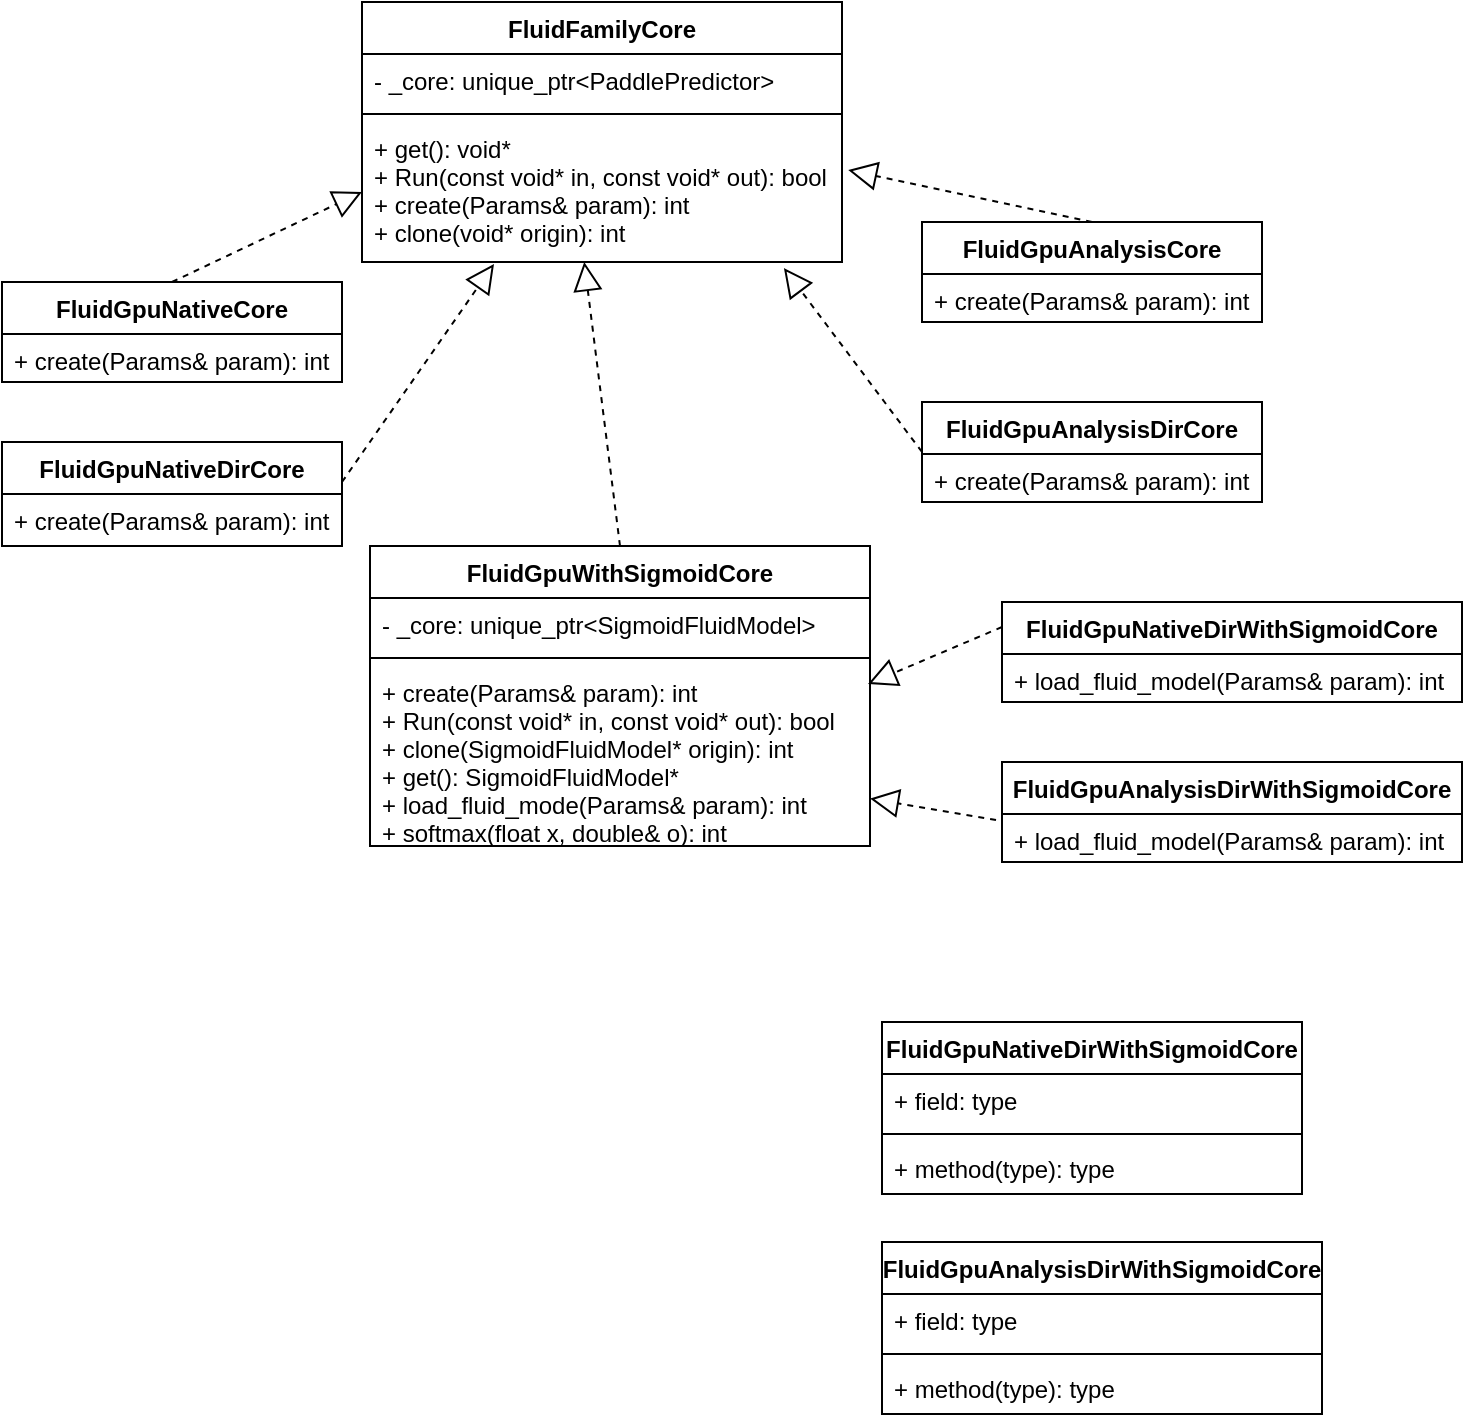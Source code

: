 <mxfile version="14.0.1" type="github" pages="6"><diagram id="vLMfi94v3S2-ffmUgMjZ" name="Page-1"><mxGraphModel dx="1372" dy="545" grid="1" gridSize="10" guides="1" tooltips="1" connect="1" arrows="1" fold="1" page="1" pageScale="1" pageWidth="827" pageHeight="1169" math="0" shadow="0"><root><mxCell id="0"/><mxCell id="1" parent="0"/><mxCell id="CVf682A1SfkwsWrIBAP_-1" value="FluidFamilyCore" style="swimlane;fontStyle=1;align=center;verticalAlign=top;childLayout=stackLayout;horizontal=1;startSize=26;horizontalStack=0;resizeParent=1;resizeParentMax=0;resizeLast=0;collapsible=1;marginBottom=0;" parent="1" vertex="1"><mxGeometry x="190" y="150" width="240" height="130" as="geometry"/></mxCell><mxCell id="CVf682A1SfkwsWrIBAP_-2" value="- _core: unique_ptr&lt;PaddlePredictor&gt;" style="text;strokeColor=none;fillColor=none;align=left;verticalAlign=top;spacingLeft=4;spacingRight=4;overflow=hidden;rotatable=0;points=[[0,0.5],[1,0.5]];portConstraint=eastwest;" parent="CVf682A1SfkwsWrIBAP_-1" vertex="1"><mxGeometry y="26" width="240" height="26" as="geometry"/></mxCell><mxCell id="CVf682A1SfkwsWrIBAP_-3" value="" style="line;strokeWidth=1;fillColor=none;align=left;verticalAlign=middle;spacingTop=-1;spacingLeft=3;spacingRight=3;rotatable=0;labelPosition=right;points=[];portConstraint=eastwest;" parent="CVf682A1SfkwsWrIBAP_-1" vertex="1"><mxGeometry y="52" width="240" height="8" as="geometry"/></mxCell><mxCell id="CVf682A1SfkwsWrIBAP_-4" value="+ get(): void*&#10;+ Run(const void* in, const void* out): bool&#10;+ create(Params&amp; param): int&#10;+ clone(void* origin): int" style="text;strokeColor=none;fillColor=none;align=left;verticalAlign=top;spacingLeft=4;spacingRight=4;overflow=hidden;rotatable=0;points=[[0,0.5],[1,0.5]];portConstraint=eastwest;" parent="CVf682A1SfkwsWrIBAP_-1" vertex="1"><mxGeometry y="60" width="240" height="70" as="geometry"/></mxCell><mxCell id="CVf682A1SfkwsWrIBAP_-9" value="FluidGpuNativeCore" style="swimlane;fontStyle=1;align=center;verticalAlign=top;childLayout=stackLayout;horizontal=1;startSize=26;horizontalStack=0;resizeParent=1;resizeParentMax=0;resizeLast=0;collapsible=1;marginBottom=0;" parent="1" vertex="1"><mxGeometry x="10" y="290" width="170" height="50" as="geometry"/></mxCell><mxCell id="CVf682A1SfkwsWrIBAP_-10" value="+ create(Params&amp; param): int" style="text;strokeColor=none;fillColor=none;align=left;verticalAlign=top;spacingLeft=4;spacingRight=4;overflow=hidden;rotatable=0;points=[[0,0.5],[1,0.5]];portConstraint=eastwest;" parent="CVf682A1SfkwsWrIBAP_-9" vertex="1"><mxGeometry y="26" width="170" height="24" as="geometry"/></mxCell><mxCell id="CVf682A1SfkwsWrIBAP_-13" value="FluidGpuAnalysisDirCore" style="swimlane;fontStyle=1;align=center;verticalAlign=top;childLayout=stackLayout;horizontal=1;startSize=26;horizontalStack=0;resizeParent=1;resizeParentMax=0;resizeLast=0;collapsible=1;marginBottom=0;" parent="1" vertex="1"><mxGeometry x="470" y="350" width="170" height="50" as="geometry"/></mxCell><mxCell id="CVf682A1SfkwsWrIBAP_-14" value="+ create(Params&amp; param): int" style="text;strokeColor=none;fillColor=none;align=left;verticalAlign=top;spacingLeft=4;spacingRight=4;overflow=hidden;rotatable=0;points=[[0,0.5],[1,0.5]];portConstraint=eastwest;" parent="CVf682A1SfkwsWrIBAP_-13" vertex="1"><mxGeometry y="26" width="170" height="24" as="geometry"/></mxCell><mxCell id="CVf682A1SfkwsWrIBAP_-17" value="FluidGpuNativeDirCore" style="swimlane;fontStyle=1;align=center;verticalAlign=top;childLayout=stackLayout;horizontal=1;startSize=26;horizontalStack=0;resizeParent=1;resizeParentMax=0;resizeLast=0;collapsible=1;marginBottom=0;" parent="1" vertex="1"><mxGeometry x="10" y="370" width="170" height="52" as="geometry"/></mxCell><mxCell id="CVf682A1SfkwsWrIBAP_-18" value="+ create(Params&amp; param): int" style="text;strokeColor=none;fillColor=none;align=left;verticalAlign=top;spacingLeft=4;spacingRight=4;overflow=hidden;rotatable=0;points=[[0,0.5],[1,0.5]];portConstraint=eastwest;" parent="CVf682A1SfkwsWrIBAP_-17" vertex="1"><mxGeometry y="26" width="170" height="26" as="geometry"/></mxCell><mxCell id="CVf682A1SfkwsWrIBAP_-21" value="FluidGpuWithSigmoidCore" style="swimlane;fontStyle=1;align=center;verticalAlign=top;childLayout=stackLayout;horizontal=1;startSize=26;horizontalStack=0;resizeParent=1;resizeParentMax=0;resizeLast=0;collapsible=1;marginBottom=0;" parent="1" vertex="1"><mxGeometry x="194" y="422" width="250" height="150" as="geometry"/></mxCell><mxCell id="CVf682A1SfkwsWrIBAP_-22" value="- _core: unique_ptr&lt;SigmoidFluidModel&gt; " style="text;strokeColor=none;fillColor=none;align=left;verticalAlign=top;spacingLeft=4;spacingRight=4;overflow=hidden;rotatable=0;points=[[0,0.5],[1,0.5]];portConstraint=eastwest;" parent="CVf682A1SfkwsWrIBAP_-21" vertex="1"><mxGeometry y="26" width="250" height="26" as="geometry"/></mxCell><mxCell id="CVf682A1SfkwsWrIBAP_-23" value="" style="line;strokeWidth=1;fillColor=none;align=left;verticalAlign=middle;spacingTop=-1;spacingLeft=3;spacingRight=3;rotatable=0;labelPosition=right;points=[];portConstraint=eastwest;" parent="CVf682A1SfkwsWrIBAP_-21" vertex="1"><mxGeometry y="52" width="250" height="8" as="geometry"/></mxCell><mxCell id="CVf682A1SfkwsWrIBAP_-24" value="+ create(Params&amp; param): int&#10;+ Run(const void* in, const void* out): bool&#10;+ clone(SigmoidFluidModel* origin): int&#10;+ get(): SigmoidFluidModel*&#10;+ load_fluid_mode(Params&amp; param): int&#10;+ softmax(float x, double&amp; o): int" style="text;strokeColor=none;fillColor=none;align=left;verticalAlign=top;spacingLeft=4;spacingRight=4;overflow=hidden;rotatable=0;points=[[0,0.5],[1,0.5]];portConstraint=eastwest;" parent="CVf682A1SfkwsWrIBAP_-21" vertex="1"><mxGeometry y="60" width="250" height="90" as="geometry"/></mxCell><mxCell id="CVf682A1SfkwsWrIBAP_-25" value="FluidGpuNativeDirWithSigmoidCore" style="swimlane;fontStyle=1;align=center;verticalAlign=top;childLayout=stackLayout;horizontal=1;startSize=26;horizontalStack=0;resizeParent=1;resizeParentMax=0;resizeLast=0;collapsible=1;marginBottom=0;" parent="1" vertex="1"><mxGeometry x="450" y="660" width="210" height="86" as="geometry"/></mxCell><mxCell id="CVf682A1SfkwsWrIBAP_-26" value="+ field: type" style="text;strokeColor=none;fillColor=none;align=left;verticalAlign=top;spacingLeft=4;spacingRight=4;overflow=hidden;rotatable=0;points=[[0,0.5],[1,0.5]];portConstraint=eastwest;" parent="CVf682A1SfkwsWrIBAP_-25" vertex="1"><mxGeometry y="26" width="210" height="26" as="geometry"/></mxCell><mxCell id="CVf682A1SfkwsWrIBAP_-27" value="" style="line;strokeWidth=1;fillColor=none;align=left;verticalAlign=middle;spacingTop=-1;spacingLeft=3;spacingRight=3;rotatable=0;labelPosition=right;points=[];portConstraint=eastwest;" parent="CVf682A1SfkwsWrIBAP_-25" vertex="1"><mxGeometry y="52" width="210" height="8" as="geometry"/></mxCell><mxCell id="CVf682A1SfkwsWrIBAP_-28" value="+ method(type): type" style="text;strokeColor=none;fillColor=none;align=left;verticalAlign=top;spacingLeft=4;spacingRight=4;overflow=hidden;rotatable=0;points=[[0,0.5],[1,0.5]];portConstraint=eastwest;" parent="CVf682A1SfkwsWrIBAP_-25" vertex="1"><mxGeometry y="60" width="210" height="26" as="geometry"/></mxCell><mxCell id="CVf682A1SfkwsWrIBAP_-29" value="FluidGpuAnalysisDirWithSigmoidCore" style="swimlane;fontStyle=1;align=center;verticalAlign=top;childLayout=stackLayout;horizontal=1;startSize=26;horizontalStack=0;resizeParent=1;resizeParentMax=0;resizeLast=0;collapsible=1;marginBottom=0;" parent="1" vertex="1"><mxGeometry x="450" y="770" width="220" height="86" as="geometry"/></mxCell><mxCell id="CVf682A1SfkwsWrIBAP_-30" value="+ field: type" style="text;strokeColor=none;fillColor=none;align=left;verticalAlign=top;spacingLeft=4;spacingRight=4;overflow=hidden;rotatable=0;points=[[0,0.5],[1,0.5]];portConstraint=eastwest;" parent="CVf682A1SfkwsWrIBAP_-29" vertex="1"><mxGeometry y="26" width="220" height="26" as="geometry"/></mxCell><mxCell id="CVf682A1SfkwsWrIBAP_-31" value="" style="line;strokeWidth=1;fillColor=none;align=left;verticalAlign=middle;spacingTop=-1;spacingLeft=3;spacingRight=3;rotatable=0;labelPosition=right;points=[];portConstraint=eastwest;" parent="CVf682A1SfkwsWrIBAP_-29" vertex="1"><mxGeometry y="52" width="220" height="8" as="geometry"/></mxCell><mxCell id="CVf682A1SfkwsWrIBAP_-32" value="+ method(type): type" style="text;strokeColor=none;fillColor=none;align=left;verticalAlign=top;spacingLeft=4;spacingRight=4;overflow=hidden;rotatable=0;points=[[0,0.5],[1,0.5]];portConstraint=eastwest;" parent="CVf682A1SfkwsWrIBAP_-29" vertex="1"><mxGeometry y="60" width="220" height="26" as="geometry"/></mxCell><mxCell id="CVf682A1SfkwsWrIBAP_-33" value="" style="endArrow=block;dashed=1;endFill=0;endSize=12;html=1;entryX=1.013;entryY=0.343;entryDx=0;entryDy=0;entryPerimeter=0;exitX=0.5;exitY=0;exitDx=0;exitDy=0;" parent="1" source="CVf682A1SfkwsWrIBAP_-36" target="CVf682A1SfkwsWrIBAP_-4" edge="1"><mxGeometry width="160" relative="1" as="geometry"><mxPoint x="520" y="300" as="sourcePoint"/><mxPoint x="470" y="250" as="targetPoint"/></mxGeometry></mxCell><mxCell id="CVf682A1SfkwsWrIBAP_-35" value="" style="endArrow=block;dashed=1;endFill=0;endSize=12;html=1;exitX=0.5;exitY=0;exitDx=0;exitDy=0;entryX=0;entryY=0.5;entryDx=0;entryDy=0;" parent="1" source="CVf682A1SfkwsWrIBAP_-9" target="CVf682A1SfkwsWrIBAP_-4" edge="1"><mxGeometry width="160" relative="1" as="geometry"><mxPoint x="-30" y="290" as="sourcePoint"/><mxPoint x="220" y="260" as="targetPoint"/></mxGeometry></mxCell><mxCell id="CVf682A1SfkwsWrIBAP_-36" value="FluidGpuAnalysisCore" style="swimlane;fontStyle=1;align=center;verticalAlign=top;childLayout=stackLayout;horizontal=1;startSize=26;horizontalStack=0;resizeParent=1;resizeParentMax=0;resizeLast=0;collapsible=1;marginBottom=0;" parent="1" vertex="1"><mxGeometry x="470" y="260" width="170" height="50" as="geometry"/></mxCell><mxCell id="CVf682A1SfkwsWrIBAP_-37" value="+ create(Params&amp; param): int" style="text;strokeColor=none;fillColor=none;align=left;verticalAlign=top;spacingLeft=4;spacingRight=4;overflow=hidden;rotatable=0;points=[[0,0.5],[1,0.5]];portConstraint=eastwest;" parent="CVf682A1SfkwsWrIBAP_-36" vertex="1"><mxGeometry y="26" width="170" height="24" as="geometry"/></mxCell><mxCell id="CVf682A1SfkwsWrIBAP_-38" value="FluidGpuNativeDirWithSigmoidCore" style="swimlane;fontStyle=1;align=center;verticalAlign=top;childLayout=stackLayout;horizontal=1;startSize=26;horizontalStack=0;resizeParent=1;resizeParentMax=0;resizeLast=0;collapsible=1;marginBottom=0;" parent="1" vertex="1"><mxGeometry x="510" y="450" width="230" height="50" as="geometry"/></mxCell><mxCell id="CVf682A1SfkwsWrIBAP_-39" value="+ load_fluid_model(Params&amp; param): int" style="text;strokeColor=none;fillColor=none;align=left;verticalAlign=top;spacingLeft=4;spacingRight=4;overflow=hidden;rotatable=0;points=[[0,0.5],[1,0.5]];portConstraint=eastwest;" parent="CVf682A1SfkwsWrIBAP_-38" vertex="1"><mxGeometry y="26" width="230" height="24" as="geometry"/></mxCell><mxCell id="CVf682A1SfkwsWrIBAP_-40" value="FluidGpuAnalysisDirWithSigmoidCore" style="swimlane;fontStyle=1;align=center;verticalAlign=top;childLayout=stackLayout;horizontal=1;startSize=26;horizontalStack=0;resizeParent=1;resizeParentMax=0;resizeLast=0;collapsible=1;marginBottom=0;" parent="1" vertex="1"><mxGeometry x="510" y="530" width="230" height="50" as="geometry"/></mxCell><mxCell id="CVf682A1SfkwsWrIBAP_-41" value="+ load_fluid_model(Params&amp; param): int" style="text;strokeColor=none;fillColor=none;align=left;verticalAlign=top;spacingLeft=4;spacingRight=4;overflow=hidden;rotatable=0;points=[[0,0.5],[1,0.5]];portConstraint=eastwest;" parent="CVf682A1SfkwsWrIBAP_-40" vertex="1"><mxGeometry y="26" width="230" height="24" as="geometry"/></mxCell><mxCell id="CVf682A1SfkwsWrIBAP_-45" value="" style="endArrow=block;dashed=1;endFill=0;endSize=12;html=1;entryX=0.996;entryY=0.1;entryDx=0;entryDy=0;entryPerimeter=0;exitX=0;exitY=0.25;exitDx=0;exitDy=0;" parent="1" source="CVf682A1SfkwsWrIBAP_-38" target="CVf682A1SfkwsWrIBAP_-24" edge="1"><mxGeometry width="160" relative="1" as="geometry"><mxPoint x="470" y="520" as="sourcePoint"/><mxPoint x="630" y="520" as="targetPoint"/></mxGeometry></mxCell><mxCell id="CVf682A1SfkwsWrIBAP_-46" value="" style="endArrow=block;dashed=1;endFill=0;endSize=12;html=1;entryX=0.463;entryY=1;entryDx=0;entryDy=0;entryPerimeter=0;exitX=0.5;exitY=0;exitDx=0;exitDy=0;" parent="1" source="CVf682A1SfkwsWrIBAP_-21" target="CVf682A1SfkwsWrIBAP_-4" edge="1"><mxGeometry width="160" relative="1" as="geometry"><mxPoint x="310" y="380" as="sourcePoint"/><mxPoint x="470" y="380" as="targetPoint"/></mxGeometry></mxCell><mxCell id="CVf682A1SfkwsWrIBAP_-47" value="" style="endArrow=block;dashed=1;endFill=0;endSize=12;html=1;exitX=-0.013;exitY=0.125;exitDx=0;exitDy=0;exitPerimeter=0;" parent="1" source="CVf682A1SfkwsWrIBAP_-41" target="CVf682A1SfkwsWrIBAP_-24" edge="1"><mxGeometry width="160" relative="1" as="geometry"><mxPoint x="310" y="380" as="sourcePoint"/><mxPoint x="470" y="380" as="targetPoint"/></mxGeometry></mxCell><mxCell id="CVf682A1SfkwsWrIBAP_-49" value="" style="endArrow=block;dashed=1;endFill=0;endSize=12;html=1;entryX=0.879;entryY=1.043;entryDx=0;entryDy=0;entryPerimeter=0;exitX=0;exitY=0.5;exitDx=0;exitDy=0;" parent="1" source="CVf682A1SfkwsWrIBAP_-13" target="CVf682A1SfkwsWrIBAP_-4" edge="1"><mxGeometry width="160" relative="1" as="geometry"><mxPoint x="310" y="380" as="sourcePoint"/><mxPoint x="470" y="380" as="targetPoint"/></mxGeometry></mxCell><mxCell id="CVf682A1SfkwsWrIBAP_-50" value="" style="endArrow=block;dashed=1;endFill=0;endSize=12;html=1;entryX=0.275;entryY=1.014;entryDx=0;entryDy=0;entryPerimeter=0;" parent="1" target="CVf682A1SfkwsWrIBAP_-4" edge="1"><mxGeometry width="160" relative="1" as="geometry"><mxPoint x="180" y="390" as="sourcePoint"/><mxPoint x="340" y="390" as="targetPoint"/></mxGeometry></mxCell></root></mxGraphModel></diagram><diagram id="kjPCFFOWCF7Z3gIUajxZ" name="Page-2"><mxGraphModel dx="1372" dy="545" grid="1" gridSize="10" guides="1" tooltips="1" connect="1" arrows="1" fold="1" page="1" pageScale="1" pageWidth="827" pageHeight="1169" math="0" shadow="0"><root><mxCell id="hRNes-pMmSjkm-yJ3H3o-0"/><mxCell id="hRNes-pMmSjkm-yJ3H3o-1" parent="hRNes-pMmSjkm-yJ3H3o-0"/><mxCell id="hRNes-pMmSjkm-yJ3H3o-2" value="Channel" style="swimlane;fontStyle=1;align=center;verticalAlign=top;childLayout=stackLayout;horizontal=1;startSize=26;horizontalStack=0;resizeParent=1;resizeParentMax=0;resizeLast=0;collapsible=1;marginBottom=0;" parent="hRNes-pMmSjkm-yJ3H3o-1" vertex="1"><mxGeometry x="180" y="100" width="290" height="150" as="geometry"/></mxCell><mxCell id="hRNes-pMmSjkm-yJ3H3o-3" value="- _id: uint32_t&#10;- _op: string" style="text;strokeColor=none;fillColor=none;align=left;verticalAlign=top;spacingLeft=4;spacingRight=4;overflow=hidden;rotatable=0;points=[[0,0.5],[1,0.5]];portConstraint=eastwest;" parent="hRNes-pMmSjkm-yJ3H3o-2" vertex="1"><mxGeometry y="26" width="290" height="34" as="geometry"/></mxCell><mxCell id="hRNes-pMmSjkm-yJ3H3o-4" value="" style="line;strokeWidth=1;fillColor=none;align=left;verticalAlign=middle;spacingTop=-1;spacingLeft=3;spacingRight=3;rotatable=0;labelPosition=right;points=[];portConstraint=eastwest;" parent="hRNes-pMmSjkm-yJ3H3o-2" vertex="1"><mxGeometry y="60" width="290" height="8" as="geometry"/></mxCell><mxCell id="hRNes-pMmSjkm-yJ3H3o-5" value="+ init(uint32_t id, const char* op): void&#10;+ deinit(): void&#10;+ share_to_bus(Bus* bus, const uint64_t log_id): int&#10;+ id(): unit32_t&#10;+ op(): string&amp;" style="text;strokeColor=none;fillColor=none;align=left;verticalAlign=top;spacingLeft=4;spacingRight=4;overflow=hidden;rotatable=0;points=[[0,0.5],[1,0.5]];portConstraint=eastwest;" parent="hRNes-pMmSjkm-yJ3H3o-2" vertex="1"><mxGeometry y="68" width="290" height="82" as="geometry"/></mxCell><mxCell id="hRNes-pMmSjkm-yJ3H3o-6" value="OpChannel" style="swimlane;fontStyle=1;align=center;verticalAlign=top;childLayout=stackLayout;horizontal=1;startSize=26;horizontalStack=0;resizeParent=1;resizeParentMax=0;resizeLast=0;collapsible=1;marginBottom=0;" parent="hRNes-pMmSjkm-yJ3H3o-1" vertex="1"><mxGeometry x="180" y="300" width="230" height="120" as="geometry"/></mxCell><mxCell id="hRNes-pMmSjkm-yJ3H3o-7" value="- _data: T" style="text;strokeColor=none;fillColor=none;align=left;verticalAlign=top;spacingLeft=4;spacingRight=4;overflow=hidden;rotatable=0;points=[[0,0.5],[1,0.5]];portConstraint=eastwest;" parent="hRNes-pMmSjkm-yJ3H3o-6" vertex="1"><mxGeometry y="26" width="230" height="24" as="geometry"/></mxCell><mxCell id="hRNes-pMmSjkm-yJ3H3o-8" value="" style="line;strokeWidth=1;fillColor=none;align=left;verticalAlign=middle;spacingTop=-1;spacingLeft=3;spacingRight=3;rotatable=0;labelPosition=right;points=[];portConstraint=eastwest;" parent="hRNes-pMmSjkm-yJ3H3o-6" vertex="1"><mxGeometry y="50" width="230" height="8" as="geometry"/></mxCell><mxCell id="hRNes-pMmSjkm-yJ3H3o-9" value="+ clear_data(): void&#10;+ param(): void*&#10;+ message(): google::protobuf::Message*&#10;+ data(): T*" style="text;strokeColor=none;fillColor=none;align=left;verticalAlign=top;spacingLeft=4;spacingRight=4;overflow=hidden;rotatable=0;points=[[0,0.5],[1,0.5]];portConstraint=eastwest;" parent="hRNes-pMmSjkm-yJ3H3o-6" vertex="1"><mxGeometry y="58" width="230" height="62" as="geometry"/></mxCell><mxCell id="hRNes-pMmSjkm-yJ3H3o-10" value="" style="endArrow=block;dashed=1;endFill=0;endSize=12;html=1;exitX=0.461;exitY=-0.027;exitDx=0;exitDy=0;exitPerimeter=0;" parent="hRNes-pMmSjkm-yJ3H3o-1" source="hRNes-pMmSjkm-yJ3H3o-6" target="hRNes-pMmSjkm-yJ3H3o-5" edge="1"><mxGeometry width="160" relative="1" as="geometry"><mxPoint x="330" y="250" as="sourcePoint"/><mxPoint x="490" y="250" as="targetPoint"/></mxGeometry></mxCell><mxCell id="hRNes-pMmSjkm-yJ3H3o-11" value="Bus" style="swimlane;fontStyle=1;align=center;verticalAlign=top;childLayout=stackLayout;horizontal=1;startSize=26;horizontalStack=0;resizeParent=1;resizeParentMax=0;resizeLast=0;collapsible=1;marginBottom=0;" parent="hRNes-pMmSjkm-yJ3H3o-1" vertex="1"><mxGeometry x="580" y="119" width="310" height="120" as="geometry"/></mxCell><mxCell id="hRNes-pMmSjkm-yJ3H3o-12" value="- _op_channels: unordered_map&lt;string, Channel*&gt;" style="text;strokeColor=none;fillColor=none;align=left;verticalAlign=top;spacingLeft=4;spacingRight=4;overflow=hidden;rotatable=0;points=[[0,0.5],[1,0.5]];portConstraint=eastwest;" parent="hRNes-pMmSjkm-yJ3H3o-11" vertex="1"><mxGeometry y="26" width="310" height="24" as="geometry"/></mxCell><mxCell id="hRNes-pMmSjkm-yJ3H3o-13" value="" style="line;strokeWidth=1;fillColor=none;align=left;verticalAlign=middle;spacingTop=-1;spacingLeft=3;spacingRight=3;rotatable=0;labelPosition=right;points=[];portConstraint=eastwest;" parent="hRNes-pMmSjkm-yJ3H3o-11" vertex="1"><mxGeometry y="50" width="310" height="8" as="geometry"/></mxCell><mxCell id="hRNes-pMmSjkm-yJ3H3o-14" value="+ regist(const string&amp; op, Channel* channel): int&#10;+ channel_by_name(const string&amp; op_name): Channel*&#10;+ clear(): void&#10;+ size(): size_t" style="text;strokeColor=none;fillColor=none;align=left;verticalAlign=top;spacingLeft=4;spacingRight=4;overflow=hidden;rotatable=0;points=[[0,0.5],[1,0.5]];portConstraint=eastwest;" parent="hRNes-pMmSjkm-yJ3H3o-11" vertex="1"><mxGeometry y="58" width="310" height="62" as="geometry"/></mxCell><mxCell id="hRNes-pMmSjkm-yJ3H3o-17" value="" style="endArrow=block;endFill=1;html=1;edgeStyle=orthogonalEdgeStyle;align=left;verticalAlign=top;" parent="hRNes-pMmSjkm-yJ3H3o-1" edge="1"><mxGeometry x="-1" relative="1" as="geometry"><mxPoint x="490" y="500" as="sourcePoint"/><mxPoint x="650" y="500" as="targetPoint"/></mxGeometry></mxCell><mxCell id="ZgRML9aTI-NSlIsTnFiW-0" value="1" style="endArrow=open;html=1;endSize=12;startArrow=diamondThin;startSize=14;startFill=0;edgeStyle=orthogonalEdgeStyle;align=left;verticalAlign=bottom;exitX=0;exitY=0.5;exitDx=0;exitDy=0;entryX=1.01;entryY=0.912;entryDx=0;entryDy=0;entryPerimeter=0;" parent="hRNes-pMmSjkm-yJ3H3o-1" source="hRNes-pMmSjkm-yJ3H3o-12" target="hRNes-pMmSjkm-yJ3H3o-3" edge="1"><mxGeometry x="-1" y="3" relative="1" as="geometry"><mxPoint x="510" y="190" as="sourcePoint"/><mxPoint x="470" y="190" as="targetPoint"/></mxGeometry></mxCell></root></mxGraphModel></diagram><diagram id="7n45awOOu2VGkAdXuein" name="Page-3"><mxGraphModel dx="2450" dy="973" grid="0" gridSize="10" guides="1" tooltips="1" connect="1" arrows="1" fold="1" page="1" pageScale="1" pageWidth="827" pageHeight="1169" math="0" shadow="0"><root><mxCell id="GTOHrblqyp7rO-I1UCL6-0"/><mxCell id="GTOHrblqyp7rO-I1UCL6-1" parent="GTOHrblqyp7rO-I1UCL6-0"/><mxCell id="GTOHrblqyp7rO-I1UCL6-2" value="Workflow" style="swimlane;fontStyle=1;align=center;verticalAlign=top;childLayout=stackLayout;horizontal=1;startSize=26;horizontalStack=0;resizeParent=1;resizeParentMax=0;resizeLast=0;collapsible=1;marginBottom=0;" parent="GTOHrblqyp7rO-I1UCL6-1" vertex="1"><mxGeometry x="100" y="110" width="300" height="200" as="geometry"/></mxCell><mxCell id="GTOHrblqyp7rO-I1UCL6-3" value="- _dag: Dag&#10;- _type: string&#10;- _name: string" style="text;strokeColor=none;fillColor=none;align=left;verticalAlign=top;spacingLeft=4;spacingRight=4;overflow=hidden;rotatable=0;points=[[0,0.5],[1,0.5]];portConstraint=eastwest;" parent="GTOHrblqyp7rO-I1UCL6-2" vertex="1"><mxGeometry y="26" width="300" height="44" as="geometry"/></mxCell><mxCell id="GTOHrblqyp7rO-I1UCL6-4" value="" style="line;strokeWidth=1;fillColor=none;align=left;verticalAlign=middle;spacingTop=-1;spacingLeft=3;spacingRight=3;rotatable=0;labelPosition=right;points=[];portConstraint=eastwest;" parent="GTOHrblqyp7rO-I1UCL6-2" vertex="1"><mxGeometry y="70" width="300" height="8" as="geometry"/></mxCell><mxCell id="GTOHrblqyp7rO-I1UCL6-5" value="+ init(const Workflow&amp; conf): int&#10;+ fetch_dag_view(string&amp; srv_name, uint64_t log_id): &#10;DagView*&#10;+ deinit(): int&#10;+ return_dag_view(DagView* view): void&#10;+ reload(): int&#10;+ name(): const string&amp;&#10;+ regist_metric(string&amp; service_name): void" style="text;strokeColor=none;fillColor=none;align=left;verticalAlign=top;spacingLeft=4;spacingRight=4;overflow=hidden;rotatable=0;points=[[0,0.5],[1,0.5]];portConstraint=eastwest;" parent="GTOHrblqyp7rO-I1UCL6-2" vertex="1"><mxGeometry y="78" width="300" height="122" as="geometry"/></mxCell><mxCell id="GTOHrblqyp7rO-I1UCL6-6" value="Dag" style="swimlane;fontStyle=1;align=center;verticalAlign=top;childLayout=stackLayout;horizontal=1;startSize=26;horizontalStack=0;resizeParent=1;resizeParentMax=0;resizeLast=0;collapsible=1;marginBottom=0;" parent="GTOHrblqyp7rO-I1UCL6-1" vertex="1"><mxGeometry x="500" y="110" width="370" height="230" as="geometry"/></mxCell><mxCell id="GTOHrblqyp7rO-I1UCL6-7" value="- _dag_name: string&#10;- _name_nodes: unordered_map&lt;string, DagNode*&gt;&#10;- _index_nodes: vector&lt;DagNode*&gt;&#10;- _stages: vector&lt;DagStage*&gt;" style="text;strokeColor=none;fillColor=none;align=left;verticalAlign=top;spacingLeft=4;spacingRight=4;overflow=hidden;rotatable=0;points=[[0,0.5],[1,0.5]];portConstraint=eastwest;" parent="GTOHrblqyp7rO-I1UCL6-6" vertex="1"><mxGeometry y="26" width="370" height="64" as="geometry"/></mxCell><mxCell id="GTOHrblqyp7rO-I1UCL6-8" value="" style="line;strokeWidth=1;fillColor=none;align=left;verticalAlign=middle;spacingTop=-1;spacingLeft=3;spacingRight=3;rotatable=0;labelPosition=right;points=[];portConstraint=eastwest;" parent="GTOHrblqyp7rO-I1UCL6-6" vertex="1"><mxGeometry y="90" width="370" height="8" as="geometry"/></mxCell><mxCell id="GTOHrblqyp7rO-I1UCL6-9" value="+ parse_mode(string&amp; mode): EdgeMode&#10;+ init(const char* path, const char* file, const std::string&amp; name): int&#10;+ deinit():int&#10;+ nodes_size(): uint32_t&#10;+ node_by_id(uint32_t id): DagNode*&#10;+ node_by_name(string&amp; name): DagNode*&#10;+ regist_metric(string&amp; service_name): void&#10;+ name(): string&amp;&#10;- topo_sort(): int" style="text;strokeColor=none;fillColor=none;align=left;verticalAlign=top;spacingLeft=4;spacingRight=4;overflow=hidden;rotatable=0;points=[[0,0.5],[1,0.5]];portConstraint=eastwest;" parent="GTOHrblqyp7rO-I1UCL6-6" vertex="1"><mxGeometry y="98" width="370" height="132" as="geometry"/></mxCell><mxCell id="GTOHrblqyp7rO-I1UCL6-10" value="" style="endArrow=block;endFill=1;html=1;edgeStyle=orthogonalEdgeStyle;align=left;verticalAlign=top;" parent="GTOHrblqyp7rO-I1UCL6-1" edge="1"><mxGeometry x="-1" relative="1" as="geometry"><mxPoint x="400" y="230" as="sourcePoint"/><mxPoint x="500" y="230" as="targetPoint"/></mxGeometry></mxCell><mxCell id="bSYOggEm9LLszGxLv-ux-0" value="DagNode" style="swimlane;fontStyle=1;align=center;verticalAlign=top;childLayout=stackLayout;horizontal=1;startSize=26;horizontalStack=0;resizeParent=1;resizeParentMax=0;resizeLast=0;collapsible=1;marginBottom=0;" parent="GTOHrblqyp7rO-I1UCL6-1" vertex="1"><mxGeometry x="950" y="110" width="270" height="120" as="geometry"/></mxCell><mxCell id="bSYOggEm9LLszGxLv-ux-1" value="+ id:unit32_t&#10;+ stage: unit32_t&#10;+ name: string&#10;+ type: string&#10;+ conf: void*&#10;+ depends: unordered_map&lt;string, EdgeNode&gt;" style="text;strokeColor=none;fillColor=none;align=left;verticalAlign=top;spacingLeft=4;spacingRight=4;overflow=hidden;rotatable=0;points=[[0,0.5],[1,0.5]];portConstraint=eastwest;" parent="bSYOggEm9LLszGxLv-ux-0" vertex="1"><mxGeometry y="26" width="270" height="94" as="geometry"/></mxCell><mxCell id="79VPIKqqY2-IEKt6Uk0g-0" value="" style="endArrow=open;html=1;endSize=12;startArrow=diamondThin;startSize=14;startFill=1;edgeStyle=orthogonalEdgeStyle;align=left;verticalAlign=bottom;" parent="GTOHrblqyp7rO-I1UCL6-1" edge="1"><mxGeometry x="-1" y="3" relative="1" as="geometry"><mxPoint x="870" y="170" as="sourcePoint"/><mxPoint x="950" y="170" as="targetPoint"/></mxGeometry></mxCell><mxCell id="m4BogXt70L8CHjOsmgC--0" value="DagStage" style="swimlane;fontStyle=1;align=center;verticalAlign=top;childLayout=stackLayout;horizontal=1;startSize=26;horizontalStack=0;resizeParent=1;resizeParentMax=0;resizeLast=0;collapsible=1;marginBottom=0;" parent="GTOHrblqyp7rO-I1UCL6-1" vertex="1"><mxGeometry x="950" y="280" width="270" height="80" as="geometry"/></mxCell><mxCell id="m4BogXt70L8CHjOsmgC--2" value="" style="endArrow=open;html=1;endSize=12;startArrow=diamondThin;startSize=14;startFill=0;edgeStyle=orthogonalEdgeStyle;align=left;verticalAlign=bottom;" parent="m4BogXt70L8CHjOsmgC--0" edge="1"><mxGeometry x="-1" y="-61" relative="1" as="geometry"><mxPoint x="130" as="sourcePoint"/><mxPoint x="130" y="-50" as="targetPoint"/><mxPoint x="-51" y="60" as="offset"/></mxGeometry></mxCell><mxCell id="m4BogXt70L8CHjOsmgC--1" value="+ nodes: vector&lt;DagNode*&gt;&#10;+ name: string&#10;+ full_name: string&#10;" style="text;strokeColor=none;fillColor=none;align=left;verticalAlign=top;spacingLeft=4;spacingRight=4;overflow=hidden;rotatable=0;points=[[0,0.5],[1,0.5]];portConstraint=eastwest;" parent="m4BogXt70L8CHjOsmgC--0" vertex="1"><mxGeometry y="26" width="270" height="54" as="geometry"/></mxCell><mxCell id="m4BogXt70L8CHjOsmgC--3" value="" style="endArrow=open;html=1;endSize=12;startArrow=diamondThin;startSize=14;startFill=1;edgeStyle=orthogonalEdgeStyle;align=left;verticalAlign=bottom;" parent="GTOHrblqyp7rO-I1UCL6-1" target="m4BogXt70L8CHjOsmgC--1" edge="1"><mxGeometry x="-1" y="3" relative="1" as="geometry"><mxPoint x="870" y="200" as="sourcePoint"/><mxPoint x="1030" y="200" as="targetPoint"/><Array as="points"><mxPoint x="910" y="200"/><mxPoint x="910" y="333"/></Array></mxGeometry></mxCell><mxCell id="0fiLPqHWna9L3tJ5tJhJ-0" value="Channel" style="swimlane;fontStyle=1;align=center;verticalAlign=top;childLayout=stackLayout;horizontal=1;startSize=26;horizontalStack=0;resizeParent=1;resizeParentMax=0;resizeLast=0;collapsible=1;marginBottom=0;" parent="GTOHrblqyp7rO-I1UCL6-1" vertex="1"><mxGeometry x="140" y="750" width="290" height="150" as="geometry"/></mxCell><mxCell id="0fiLPqHWna9L3tJ5tJhJ-1" value="- _id: uint32_t&#10;- _op: string" style="text;strokeColor=none;fillColor=none;align=left;verticalAlign=top;spacingLeft=4;spacingRight=4;overflow=hidden;rotatable=0;points=[[0,0.5],[1,0.5]];portConstraint=eastwest;" parent="0fiLPqHWna9L3tJ5tJhJ-0" vertex="1"><mxGeometry y="26" width="290" height="34" as="geometry"/></mxCell><mxCell id="0fiLPqHWna9L3tJ5tJhJ-2" value="" style="line;strokeWidth=1;fillColor=none;align=left;verticalAlign=middle;spacingTop=-1;spacingLeft=3;spacingRight=3;rotatable=0;labelPosition=right;points=[];portConstraint=eastwest;" parent="0fiLPqHWna9L3tJ5tJhJ-0" vertex="1"><mxGeometry y="60" width="290" height="8" as="geometry"/></mxCell><mxCell id="0fiLPqHWna9L3tJ5tJhJ-3" value="+ init(uint32_t id, const char* op): void&#10;+ deinit(): void&#10;+ share_to_bus(Bus* bus, const uint64_t log_id): int&#10;+ id(): unit32_t&#10;+ op(): string&amp;" style="text;strokeColor=none;fillColor=none;align=left;verticalAlign=top;spacingLeft=4;spacingRight=4;overflow=hidden;rotatable=0;points=[[0,0.5],[1,0.5]];portConstraint=eastwest;" parent="0fiLPqHWna9L3tJ5tJhJ-0" vertex="1"><mxGeometry y="68" width="290" height="82" as="geometry"/></mxCell><mxCell id="0fiLPqHWna9L3tJ5tJhJ-4" value="OpChannel" style="swimlane;fontStyle=1;align=center;verticalAlign=top;childLayout=stackLayout;horizontal=1;startSize=26;horizontalStack=0;resizeParent=1;resizeParentMax=0;resizeLast=0;collapsible=1;marginBottom=0;" parent="GTOHrblqyp7rO-I1UCL6-1" vertex="1"><mxGeometry x="140" y="950" width="230" height="120" as="geometry"/></mxCell><mxCell id="0fiLPqHWna9L3tJ5tJhJ-5" value="- _data: T" style="text;strokeColor=none;fillColor=none;align=left;verticalAlign=top;spacingLeft=4;spacingRight=4;overflow=hidden;rotatable=0;points=[[0,0.5],[1,0.5]];portConstraint=eastwest;" parent="0fiLPqHWna9L3tJ5tJhJ-4" vertex="1"><mxGeometry y="26" width="230" height="24" as="geometry"/></mxCell><mxCell id="0fiLPqHWna9L3tJ5tJhJ-6" value="" style="line;strokeWidth=1;fillColor=none;align=left;verticalAlign=middle;spacingTop=-1;spacingLeft=3;spacingRight=3;rotatable=0;labelPosition=right;points=[];portConstraint=eastwest;" parent="0fiLPqHWna9L3tJ5tJhJ-4" vertex="1"><mxGeometry y="50" width="230" height="8" as="geometry"/></mxCell><mxCell id="0fiLPqHWna9L3tJ5tJhJ-7" value="+ clear_data(): void&#10;+ param(): void*&#10;+ message(): google::protobuf::Message*&#10;+ data(): T*" style="text;strokeColor=none;fillColor=none;align=left;verticalAlign=top;spacingLeft=4;spacingRight=4;overflow=hidden;rotatable=0;points=[[0,0.5],[1,0.5]];portConstraint=eastwest;" parent="0fiLPqHWna9L3tJ5tJhJ-4" vertex="1"><mxGeometry y="58" width="230" height="62" as="geometry"/></mxCell><mxCell id="0fiLPqHWna9L3tJ5tJhJ-8" value="" style="endArrow=block;dashed=1;endFill=0;endSize=12;html=1;exitX=0.461;exitY=-0.027;exitDx=0;exitDy=0;exitPerimeter=0;" parent="GTOHrblqyp7rO-I1UCL6-1" source="0fiLPqHWna9L3tJ5tJhJ-4" target="0fiLPqHWna9L3tJ5tJhJ-3" edge="1"><mxGeometry width="160" relative="1" as="geometry"><mxPoint x="290" y="900" as="sourcePoint"/><mxPoint x="450" y="900" as="targetPoint"/></mxGeometry></mxCell><mxCell id="0fiLPqHWna9L3tJ5tJhJ-9" value="Bus" style="swimlane;fontStyle=1;align=center;verticalAlign=top;childLayout=stackLayout;horizontal=1;startSize=26;horizontalStack=0;resizeParent=1;resizeParentMax=0;resizeLast=0;collapsible=1;marginBottom=0;" parent="GTOHrblqyp7rO-I1UCL6-1" vertex="1"><mxGeometry x="540" y="769" width="310" height="120" as="geometry"/></mxCell><mxCell id="0fiLPqHWna9L3tJ5tJhJ-10" value="- _op_channels: unordered_map&lt;string, Channel*&gt;" style="text;strokeColor=none;fillColor=none;align=left;verticalAlign=top;spacingLeft=4;spacingRight=4;overflow=hidden;rotatable=0;points=[[0,0.5],[1,0.5]];portConstraint=eastwest;" parent="0fiLPqHWna9L3tJ5tJhJ-9" vertex="1"><mxGeometry y="26" width="310" height="24" as="geometry"/></mxCell><mxCell id="0fiLPqHWna9L3tJ5tJhJ-11" value="" style="line;strokeWidth=1;fillColor=none;align=left;verticalAlign=middle;spacingTop=-1;spacingLeft=3;spacingRight=3;rotatable=0;labelPosition=right;points=[];portConstraint=eastwest;" parent="0fiLPqHWna9L3tJ5tJhJ-9" vertex="1"><mxGeometry y="50" width="310" height="8" as="geometry"/></mxCell><mxCell id="0fiLPqHWna9L3tJ5tJhJ-12" value="+ regist(const string&amp; op, Channel* channel): int&#10;+ channel_by_name(const string&amp; op_name): Channel*&#10;+ clear(): void&#10;+ size(): size_t" style="text;strokeColor=none;fillColor=none;align=left;verticalAlign=top;spacingLeft=4;spacingRight=4;overflow=hidden;rotatable=0;points=[[0,0.5],[1,0.5]];portConstraint=eastwest;" parent="0fiLPqHWna9L3tJ5tJhJ-9" vertex="1"><mxGeometry y="58" width="310" height="62" as="geometry"/></mxCell><mxCell id="0fiLPqHWna9L3tJ5tJhJ-13" value="1" style="endArrow=open;html=1;endSize=12;startArrow=diamondThin;startSize=14;startFill=0;edgeStyle=orthogonalEdgeStyle;align=left;verticalAlign=bottom;exitX=0;exitY=0.5;exitDx=0;exitDy=0;entryX=1.01;entryY=0.912;entryDx=0;entryDy=0;entryPerimeter=0;" parent="GTOHrblqyp7rO-I1UCL6-1" source="0fiLPqHWna9L3tJ5tJhJ-10" target="0fiLPqHWna9L3tJ5tJhJ-1" edge="1"><mxGeometry x="-1" y="3" relative="1" as="geometry"><mxPoint x="470" y="840" as="sourcePoint"/><mxPoint x="430" y="840" as="targetPoint"/></mxGeometry></mxCell><mxCell id="0fiLPqHWna9L3tJ5tJhJ-14" value="ViewNode" style="swimlane;fontStyle=1;align=center;verticalAlign=top;childLayout=stackLayout;horizontal=1;startSize=26;horizontalStack=0;resizeParent=1;resizeParentMax=0;resizeLast=0;collapsible=1;marginBottom=0;" parent="GTOHrblqyp7rO-I1UCL6-1" vertex="1"><mxGeometry x="1020" y="491" width="160" height="94" as="geometry"/></mxCell><mxCell id="0fiLPqHWna9L3tJ5tJhJ-15" value="+ op: Op*&#10;+ conf: DagNode*" style="text;strokeColor=none;fillColor=none;align=left;verticalAlign=top;spacingLeft=4;spacingRight=4;overflow=hidden;rotatable=0;points=[[0,0.5],[1,0.5]];portConstraint=eastwest;" parent="0fiLPqHWna9L3tJ5tJhJ-14" vertex="1"><mxGeometry y="26" width="160" height="34" as="geometry"/></mxCell><mxCell id="0fiLPqHWna9L3tJ5tJhJ-16" value="" style="line;strokeWidth=1;fillColor=none;align=left;verticalAlign=middle;spacingTop=-1;spacingLeft=3;spacingRight=3;rotatable=0;labelPosition=right;points=[];portConstraint=eastwest;" parent="0fiLPqHWna9L3tJ5tJhJ-14" vertex="1"><mxGeometry y="60" width="160" height="8" as="geometry"/></mxCell><mxCell id="0fiLPqHWna9L3tJ5tJhJ-17" value="+ reset(): void" style="text;strokeColor=none;fillColor=none;align=left;verticalAlign=top;spacingLeft=4;spacingRight=4;overflow=hidden;rotatable=0;points=[[0,0.5],[1,0.5]];portConstraint=eastwest;" parent="0fiLPqHWna9L3tJ5tJhJ-14" vertex="1"><mxGeometry y="68" width="160" height="26" as="geometry"/></mxCell><mxCell id="0fiLPqHWna9L3tJ5tJhJ-18" value="ViewStage" style="swimlane;fontStyle=1;align=center;verticalAlign=top;childLayout=stackLayout;horizontal=1;startSize=26;horizontalStack=0;resizeParent=1;resizeParentMax=0;resizeLast=0;collapsible=1;marginBottom=0;" parent="GTOHrblqyp7rO-I1UCL6-1" vertex="1"><mxGeometry x="750" y="491" width="170" height="94" as="geometry"/></mxCell><mxCell id="0fiLPqHWna9L3tJ5tJhJ-19" value="+ nodes: vector&lt;ViewNode*&gt;&#10;+ full_name: string" style="text;strokeColor=none;fillColor=none;align=left;verticalAlign=top;spacingLeft=4;spacingRight=4;overflow=hidden;rotatable=0;points=[[0,0.5],[1,0.5]];portConstraint=eastwest;" parent="0fiLPqHWna9L3tJ5tJhJ-18" vertex="1"><mxGeometry y="26" width="170" height="34" as="geometry"/></mxCell><mxCell id="0fiLPqHWna9L3tJ5tJhJ-20" value="" style="line;strokeWidth=1;fillColor=none;align=left;verticalAlign=middle;spacingTop=-1;spacingLeft=3;spacingRight=3;rotatable=0;labelPosition=right;points=[];portConstraint=eastwest;" parent="0fiLPqHWna9L3tJ5tJhJ-18" vertex="1"><mxGeometry y="60" width="170" height="8" as="geometry"/></mxCell><mxCell id="0fiLPqHWna9L3tJ5tJhJ-21" value="+ debug(): string" style="text;strokeColor=none;fillColor=none;align=left;verticalAlign=top;spacingLeft=4;spacingRight=4;overflow=hidden;rotatable=0;points=[[0,0.5],[1,0.5]];portConstraint=eastwest;" parent="0fiLPqHWna9L3tJ5tJhJ-18" vertex="1"><mxGeometry y="68" width="170" height="26" as="geometry"/></mxCell><mxCell id="0fiLPqHWna9L3tJ5tJhJ-22" value="DagView" style="swimlane;fontStyle=1;align=center;verticalAlign=top;childLayout=stackLayout;horizontal=1;startSize=26;horizontalStack=0;resizeParent=1;resizeParentMax=0;resizeLast=0;collapsible=1;marginBottom=0;" parent="GTOHrblqyp7rO-I1UCL6-1" vertex="1"><mxGeometry x="140" y="450" width="450" height="210" as="geometry"/></mxCell><mxCell id="0fiLPqHWna9L3tJ5tJhJ-23" value="- _name: string&#10;- _full_name: string&#10;- _view: vector&lt;ViewStage*&gt;&#10;- _bus: Bus*" style="text;strokeColor=none;fillColor=none;align=left;verticalAlign=top;spacingLeft=4;spacingRight=4;overflow=hidden;rotatable=0;points=[[0,0.5],[1,0.5]];portConstraint=eastwest;" parent="0fiLPqHWna9L3tJ5tJhJ-22" vertex="1"><mxGeometry y="26" width="450" height="64" as="geometry"/></mxCell><mxCell id="0fiLPqHWna9L3tJ5tJhJ-24" value="" style="line;strokeWidth=1;fillColor=none;align=left;verticalAlign=middle;spacingTop=-1;spacingLeft=3;spacingRight=3;rotatable=0;labelPosition=right;points=[];portConstraint=eastwest;" parent="0fiLPqHWna9L3tJ5tJhJ-22" vertex="1"><mxGeometry y="90" width="450" height="8" as="geometry"/></mxCell><mxCell id="0fiLPqHWna9L3tJ5tJhJ-25" value="+ init(Dag* dag, string&amp; srv_name, unit64 log_id): int&#10;+ deinit(): int&#10;+ execute(uint64_t log_id, IOBufBuilder* debug_os): int&#10;+ execute_one_stage(ViewStage* vstage, uint64, log_id, IOBufBuilder* debug_os)&#10;+ set_reuqest_channel(Channel&amp; channel, uint64_t log_id)&#10;+ get_reponse_channel(uint64 log_id): Channel*&#10;+ name(): string&amp;" style="text;strokeColor=none;fillColor=none;align=left;verticalAlign=top;spacingLeft=4;spacingRight=4;overflow=hidden;rotatable=0;points=[[0,0.5],[1,0.5]];portConstraint=eastwest;" parent="0fiLPqHWna9L3tJ5tJhJ-22" vertex="1"><mxGeometry y="98" width="450" height="112" as="geometry"/></mxCell><mxCell id="0fiLPqHWna9L3tJ5tJhJ-31" value="" style="endArrow=open;html=1;endSize=12;startArrow=diamondThin;startSize=14;startFill=1;edgeStyle=orthogonalEdgeStyle;align=left;verticalAlign=bottom;entryX=0.5;entryY=0;entryDx=0;entryDy=0;" parent="0fiLPqHWna9L3tJ5tJhJ-22" target="0fiLPqHWna9L3tJ5tJhJ-9" edge="1"><mxGeometry x="-1" y="3" relative="1" as="geometry"><mxPoint x="143" y="210" as="sourcePoint"/><mxPoint x="383" y="210" as="targetPoint"/><Array as="points"><mxPoint x="143" y="250"/><mxPoint x="555" y="250"/></Array></mxGeometry></mxCell><mxCell id="0fiLPqHWna9L3tJ5tJhJ-26" value="" style="endArrow=open;html=1;endSize=12;startArrow=diamondThin;startSize=14;startFill=0;edgeStyle=orthogonalEdgeStyle;align=left;verticalAlign=bottom;" parent="GTOHrblqyp7rO-I1UCL6-1" edge="1"><mxGeometry x="-1" y="3" relative="1" as="geometry"><mxPoint x="920" y="537.17" as="sourcePoint"/><mxPoint x="1020" y="537.17" as="targetPoint"/><Array as="points"><mxPoint x="1020" y="537.17"/></Array></mxGeometry></mxCell><mxCell id="0fiLPqHWna9L3tJ5tJhJ-33" value="1" style="endArrow=open;html=1;endSize=12;startArrow=diamondThin;startSize=14;startFill=1;edgeStyle=orthogonalEdgeStyle;align=left;verticalAlign=bottom;" parent="GTOHrblqyp7rO-I1UCL6-1" edge="1"><mxGeometry x="-1" y="3" relative="1" as="geometry"><mxPoint x="590" y="537.17" as="sourcePoint"/><mxPoint x="750" y="537.17" as="targetPoint"/></mxGeometry></mxCell><mxCell id="0fiLPqHWna9L3tJ5tJhJ-34" value="1" style="endArrow=open;html=1;endSize=12;startArrow=diamondThin;startSize=14;startFill=0;edgeStyle=orthogonalEdgeStyle;align=left;verticalAlign=bottom;" parent="GTOHrblqyp7rO-I1UCL6-1" edge="1"><mxGeometry x="-1" y="3" relative="1" as="geometry"><mxPoint x="1180" y="560" as="sourcePoint"/><mxPoint x="1220" y="180" as="targetPoint"/><Array as="points"><mxPoint x="1280" y="560"/><mxPoint x="1280" y="180"/></Array></mxGeometry></mxCell><mxCell id="0fiLPqHWna9L3tJ5tJhJ-35" value="Op" style="swimlane;fontStyle=1;align=center;verticalAlign=top;childLayout=stackLayout;horizontal=1;startSize=26;horizontalStack=0;resizeParent=1;resizeParentMax=0;resizeLast=0;collapsible=1;marginBottom=0;" parent="GTOHrblqyp7rO-I1UCL6-1" vertex="1"><mxGeometry x="1020" y="760" width="300" height="310" as="geometry"/></mxCell><mxCell id="0fiLPqHWna9L3tJ5tJhJ-36" value="- _bus: Bus*&#10;- _dag: Dag*&#10;- _id: unit32&#10;- _pre_node_nanes: vector&lt;string&gt;&#10;- _name: string&#10;- _type: string&#10;- _has_calc: bool&#10;- _has_init: bool&#10;- _timer: TimerFlow&#10;- _engine_name: string" style="text;strokeColor=none;fillColor=none;align=left;verticalAlign=top;spacingLeft=4;spacingRight=4;overflow=hidden;rotatable=0;points=[[0,0.5],[1,0.5]];portConstraint=eastwest;" parent="0fiLPqHWna9L3tJ5tJhJ-35" vertex="1"><mxGeometry y="26" width="300" height="154" as="geometry"/></mxCell><mxCell id="0fiLPqHWna9L3tJ5tJhJ-37" value="" style="line;strokeWidth=1;fillColor=none;align=left;verticalAlign=middle;spacingTop=-1;spacingLeft=3;spacingRight=3;rotatable=0;labelPosition=right;points=[];portConstraint=eastwest;" parent="0fiLPqHWna9L3tJ5tJhJ-35" vertex="1"><mxGeometry y="180" width="300" height="8" as="geometry"/></mxCell><mxCell id="0fiLPqHWna9L3tJ5tJhJ-38" value="+ init(Bus* bus, Dag* dag, uint32 id, string&amp; name, &#10;string&amp; type, void* conf, uint64 log_id): int&#10;+ deinit(): int&#10;+ process(uint64 log_id, bool debug): int&#10;+ is_mutable(string&amp; op): bool&#10;+ mutable_depend_channel(string&amp; op): Channel*&#10;+ mutable_message(): google::protobuf::Message*&#10;+ get_request_message(): google::protobuf::Message*" style="text;strokeColor=none;fillColor=none;align=left;verticalAlign=top;spacingLeft=4;spacingRight=4;overflow=hidden;rotatable=0;points=[[0,0.5],[1,0.5]];portConstraint=eastwest;" parent="0fiLPqHWna9L3tJ5tJhJ-35" vertex="1"><mxGeometry y="188" width="300" height="122" as="geometry"/></mxCell><mxCell id="0fiLPqHWna9L3tJ5tJhJ-39" value="OpWithChannel" style="swimlane;fontStyle=1;align=center;verticalAlign=top;childLayout=stackLayout;horizontal=1;startSize=26;horizontalStack=0;resizeParent=1;resizeParentMax=0;resizeLast=0;collapsible=1;marginBottom=0;" parent="GTOHrblqyp7rO-I1UCL6-1" vertex="1"><mxGeometry x="590" y="945" width="300" height="130" as="geometry"/></mxCell><mxCell id="0fiLPqHWna9L3tJ5tJhJ-40" value="- _channel_: ChannelType* " style="text;strokeColor=none;fillColor=none;align=left;verticalAlign=top;spacingLeft=4;spacingRight=4;overflow=hidden;rotatable=0;points=[[0,0.5],[1,0.5]];portConstraint=eastwest;" parent="0fiLPqHWna9L3tJ5tJhJ-39" vertex="1"><mxGeometry y="26" width="300" height="26" as="geometry"/></mxCell><mxCell id="0fiLPqHWna9L3tJ5tJhJ-41" value="" style="line;strokeWidth=1;fillColor=none;align=left;verticalAlign=middle;spacingTop=-1;spacingLeft=3;spacingRight=3;rotatable=0;labelPosition=right;points=[];portConstraint=eastwest;" parent="0fiLPqHWna9L3tJ5tJhJ-39" vertex="1"><mxGeometry y="52" width="300" height="8" as="geometry"/></mxCell><mxCell id="0fiLPqHWna9L3tJ5tJhJ-42" value="+ mutable_channel(): Channel*&#10;+ get_channel(): Channel*&#10;+ release_channel(): int&#10;+ inference(): int" style="text;strokeColor=none;fillColor=none;align=left;verticalAlign=top;spacingLeft=4;spacingRight=4;overflow=hidden;rotatable=0;points=[[0,0.5],[1,0.5]];portConstraint=eastwest;" parent="0fiLPqHWna9L3tJ5tJhJ-39" vertex="1"><mxGeometry y="60" width="300" height="70" as="geometry"/></mxCell><mxCell id="wExuSWxE0sAYqVd5dELd-3" value="" style="endArrow=block;dashed=1;endFill=0;endSize=12;html=1;exitX=1;exitY=0.5;exitDx=0;exitDy=0;entryX=-0.011;entryY=0.892;entryDx=0;entryDy=0;entryPerimeter=0;" parent="GTOHrblqyp7rO-I1UCL6-1" source="0fiLPqHWna9L3tJ5tJhJ-40" target="0fiLPqHWna9L3tJ5tJhJ-36" edge="1"><mxGeometry width="160" relative="1" as="geometry"><mxPoint x="860" y="830" as="sourcePoint"/><mxPoint x="990" y="822" as="targetPoint"/></mxGeometry></mxCell><mxCell id="wExuSWxE0sAYqVd5dELd-7" value="1" style="endArrow=open;html=1;endSize=12;startArrow=diamondThin;startSize=14;startFill=1;edgeStyle=orthogonalEdgeStyle;align=left;verticalAlign=bottom;" parent="GTOHrblqyp7rO-I1UCL6-1" source="0fiLPqHWna9L3tJ5tJhJ-42" edge="1"><mxGeometry x="-1" y="3" relative="1" as="geometry"><mxPoint x="550" y="1009" as="sourcePoint"/><mxPoint x="370" y="1009" as="targetPoint"/></mxGeometry></mxCell><mxCell id="wExuSWxE0sAYqVd5dELd-6" value="1" style="endArrow=open;html=1;endSize=12;startArrow=diamondThin;startSize=14;startFill=0;edgeStyle=orthogonalEdgeStyle;align=left;verticalAlign=bottom;entryX=1;entryY=0.5;entryDx=0;entryDy=0;" parent="GTOHrblqyp7rO-I1UCL6-1" source="0fiLPqHWna9L3tJ5tJhJ-36" target="0fiLPqHWna9L3tJ5tJhJ-12" edge="1"><mxGeometry x="-1" y="3" relative="1" as="geometry"><mxPoint x="990" y="800" as="sourcePoint"/><mxPoint x="1010" y="710" as="targetPoint"/><Array as="points"><mxPoint x="970" y="858"/><mxPoint x="970" y="858"/></Array></mxGeometry></mxCell><mxCell id="29vp9CVMHI9bp5ixaMb3-1" value="" style="rounded=0;whiteSpace=wrap;html=1;dashed=1;strokeWidth=1;fillColor=none;strokeColor=#9933FF;" parent="GTOHrblqyp7rO-I1UCL6-1" vertex="1"><mxGeometry x="120" y="720" width="1240" height="380" as="geometry"/></mxCell></root></mxGraphModel></diagram><diagram id="jK4LWCgR71LZoc5-suCT" name="Page-4"><mxGraphModel dx="912" dy="489" grid="1" gridSize="10" guides="1" tooltips="1" connect="1" arrows="1" fold="1" page="1" pageScale="1" pageWidth="827" pageHeight="1169" math="0" shadow="0"><root><mxCell id="QiwCCYer_z46IQ0Eu5H8-0"/><mxCell id="QiwCCYer_z46IQ0Eu5H8-1" parent="QiwCCYer_z46IQ0Eu5H8-0"/><mxCell id="QiwCCYer_z46IQ0Eu5H8-2" value="" style="ellipse;whiteSpace=wrap;html=1;aspect=fixed;" vertex="1" parent="QiwCCYer_z46IQ0Eu5H8-1"><mxGeometry x="160" y="230" width="30" height="30" as="geometry"/></mxCell><mxCell id="QiwCCYer_z46IQ0Eu5H8-3" value="" style="ellipse;whiteSpace=wrap;html=1;aspect=fixed;" vertex="1" parent="QiwCCYer_z46IQ0Eu5H8-1"><mxGeometry x="270" y="170" width="30" height="30" as="geometry"/></mxCell><mxCell id="QiwCCYer_z46IQ0Eu5H8-4" value="" style="ellipse;whiteSpace=wrap;html=1;aspect=fixed;" vertex="1" parent="QiwCCYer_z46IQ0Eu5H8-1"><mxGeometry x="270" y="270" width="30" height="30" as="geometry"/></mxCell><mxCell id="QiwCCYer_z46IQ0Eu5H8-6" value="" style="ellipse;whiteSpace=wrap;html=1;aspect=fixed;" vertex="1" parent="QiwCCYer_z46IQ0Eu5H8-1"><mxGeometry x="414" y="230" width="30" height="30" as="geometry"/></mxCell><mxCell id="QiwCCYer_z46IQ0Eu5H8-10" style="edgeStyle=orthogonalEdgeStyle;rounded=0;orthogonalLoop=1;jettySize=auto;html=1;exitX=1;exitY=0.5;exitDx=0;exitDy=0;entryX=0;entryY=0.5;entryDx=0;entryDy=0;" edge="1" parent="QiwCCYer_z46IQ0Eu5H8-1" source="QiwCCYer_z46IQ0Eu5H8-7" target="QiwCCYer_z46IQ0Eu5H8-2"><mxGeometry relative="1" as="geometry"/></mxCell><mxCell id="QiwCCYer_z46IQ0Eu5H8-7" value="" style="ellipse;whiteSpace=wrap;html=1;aspect=fixed;" vertex="1" parent="QiwCCYer_z46IQ0Eu5H8-1"><mxGeometry x="20" y="230" width="30" height="30" as="geometry"/></mxCell><mxCell id="QiwCCYer_z46IQ0Eu5H8-8" value="" style="rounded=0;whiteSpace=wrap;html=1;" vertex="1" parent="QiwCCYer_z46IQ0Eu5H8-1"><mxGeometry x="70" y="230" width="60" height="30" as="geometry"/></mxCell><mxCell id="QiwCCYer_z46IQ0Eu5H8-9" value="" style="endArrow=classic;html=1;" edge="1" parent="QiwCCYer_z46IQ0Eu5H8-1"><mxGeometry width="50" height="50" relative="1" as="geometry"><mxPoint x="390" y="280" as="sourcePoint"/><mxPoint x="440" y="230" as="targetPoint"/></mxGeometry></mxCell><mxCell id="QiwCCYer_z46IQ0Eu5H8-11" value="" style="rounded=0;whiteSpace=wrap;html=1;rotation=-30;" vertex="1" parent="QiwCCYer_z46IQ0Eu5H8-1"><mxGeometry x="200" y="200" width="60" height="30" as="geometry"/></mxCell><mxCell id="QiwCCYer_z46IQ0Eu5H8-16" value="" style="endArrow=classic;html=1;entryX=-0.067;entryY=0.767;entryDx=0;entryDy=0;entryPerimeter=0;" edge="1" parent="QiwCCYer_z46IQ0Eu5H8-1" target="QiwCCYer_z46IQ0Eu5H8-3"><mxGeometry width="50" height="50" relative="1" as="geometry"><mxPoint x="190" y="240" as="sourcePoint"/><mxPoint x="240" y="190" as="targetPoint"/></mxGeometry></mxCell></root></mxGraphModel></diagram><diagram id="tHWhwmMROlVdwhsI_0TM" name="Page-5"><mxGraphModel dx="1372" dy="545" grid="0" gridSize="10" guides="1" tooltips="1" connect="1" arrows="1" fold="1" page="1" pageScale="1" pageWidth="827" pageHeight="1169" math="0" shadow="0"><root><mxCell id="02LKQPvSfv0_Y6RjXbrh-0"/><mxCell id="02LKQPvSfv0_Y6RjXbrh-1" parent="02LKQPvSfv0_Y6RjXbrh-0"/><mxCell id="02LKQPvSfv0_Y6RjXbrh-2" value="Resource" style="swimlane;fontStyle=1;align=center;verticalAlign=top;childLayout=stackLayout;horizontal=1;startSize=26;horizontalStack=0;resizeParent=1;resizeParentMax=0;resizeLast=0;collapsible=1;marginBottom=0;" parent="02LKQPvSfv0_Y6RjXbrh-1" vertex="1"><mxGeometry x="49" y="66" width="320" height="178" as="geometry"/></mxCell><mxCell id="02LKQPvSfv0_Y6RjXbrh-3" value="- _config: shared_ptr&lt;ModelConfig&gt;&#10;- cube_config_path: string&#10;- cube_quant_bits: int" style="text;strokeColor=none;fillColor=none;align=left;verticalAlign=top;spacingLeft=4;spacingRight=4;overflow=hidden;rotatable=0;points=[[0,0.5],[1,0.5]];portConstraint=eastwest;" parent="02LKQPvSfv0_Y6RjXbrh-2" vertex="1"><mxGeometry y="26" width="320" height="44" as="geometry"/></mxCell><mxCell id="02LKQPvSfv0_Y6RjXbrh-4" value="" style="line;strokeWidth=1;fillColor=none;align=left;verticalAlign=middle;spacingTop=-1;spacingLeft=3;spacingRight=3;rotatable=0;labelPosition=right;points=[];portConstraint=eastwest;" parent="02LKQPvSfv0_Y6RjXbrh-2" vertex="1"><mxGeometry y="70" width="320" height="8" as="geometry"/></mxCell><mxCell id="02LKQPvSfv0_Y6RjXbrh-5" value="+ initialize(string&amp; path, string&amp; file): int&#10;+ general_model_initialize(string&amp; path, string&amp; file): int&#10;+ reload(): int&#10;+ thread_initialize(): int&#10;+ finalize(): int&#10;+ get_dynamic_resource(): DynamicResource*" style="text;strokeColor=none;fillColor=none;align=left;verticalAlign=top;spacingLeft=4;spacingRight=4;overflow=hidden;rotatable=0;points=[[0,0.5],[1,0.5]];portConstraint=eastwest;" parent="02LKQPvSfv0_Y6RjXbrh-2" vertex="1"><mxGeometry y="78" width="320" height="100" as="geometry"/></mxCell><mxCell id="02LKQPvSfv0_Y6RjXbrh-6" value="WorkflowManager" style="swimlane;fontStyle=1;align=center;verticalAlign=top;childLayout=stackLayout;horizontal=1;startSize=26;horizontalStack=0;resizeParent=1;resizeParentMax=0;resizeLast=0;collapsible=1;marginBottom=0;" parent="02LKQPvSfv0_Y6RjXbrh-1" vertex="1"><mxGeometry x="505" y="92" width="248" height="152" as="geometry"/></mxCell><mxCell id="02LKQPvSfv0_Y6RjXbrh-7" value="- unordered_map&lt;string, Workflow*&gt; _map" style="text;strokeColor=none;fillColor=none;align=left;verticalAlign=top;spacingLeft=4;spacingRight=4;overflow=hidden;rotatable=0;points=[[0,0.5],[1,0.5]];portConstraint=eastwest;" parent="02LKQPvSfv0_Y6RjXbrh-6" vertex="1"><mxGeometry y="26" width="248" height="23" as="geometry"/></mxCell><mxCell id="02LKQPvSfv0_Y6RjXbrh-8" value="" style="line;strokeWidth=1;fillColor=none;align=left;verticalAlign=middle;spacingTop=-1;spacingLeft=3;spacingRight=3;rotatable=0;labelPosition=right;points=[];portConstraint=eastwest;" parent="02LKQPvSfv0_Y6RjXbrh-6" vertex="1"><mxGeometry y="49" width="248" height="8" as="geometry"/></mxCell><mxCell id="02LKQPvSfv0_Y6RjXbrh-9" value="+ instance(): WorkflowManager&amp;&#10;+ initialize(string&amp; path, string&amp; file): int&#10;+ create_item(): Workflow*&#10;+ item(string&amp; name): Workflow*&#10;+ reload(): int&#10;+ finalize(): int" style="text;strokeColor=none;fillColor=none;align=left;verticalAlign=top;spacingLeft=4;spacingRight=4;overflow=hidden;rotatable=0;points=[[0,0.5],[1,0.5]];portConstraint=eastwest;" parent="02LKQPvSfv0_Y6RjXbrh-6" vertex="1"><mxGeometry y="57" width="248" height="95" as="geometry"/></mxCell><mxCell id="02LKQPvSfv0_Y6RjXbrh-10" value="ServerManager" style="swimlane;fontStyle=1;align=center;verticalAlign=top;childLayout=stackLayout;horizontal=1;startSize=26;horizontalStack=0;resizeParent=1;resizeParentMax=0;resizeLast=0;collapsible=1;marginBottom=0;" parent="02LKQPvSfv0_Y6RjXbrh-1" vertex="1"><mxGeometry x="167" y="351" width="324" height="151" as="geometry"/></mxCell><mxCell id="02LKQPvSfv0_Y6RjXbrh-11" value="+ _options: brpc::ServerOptions&#10;+ _server: brpc::Server &#10;+ unordered_map&lt;string, Service*&gt; _format_services" style="text;strokeColor=none;fillColor=none;align=left;verticalAlign=top;spacingLeft=4;spacingRight=4;overflow=hidden;rotatable=0;points=[[0,0.5],[1,0.5]];portConstraint=eastwest;" parent="02LKQPvSfv0_Y6RjXbrh-10" vertex="1"><mxGeometry y="26" width="324" height="51" as="geometry"/></mxCell><mxCell id="02LKQPvSfv0_Y6RjXbrh-12" value="" style="line;strokeWidth=1;fillColor=none;align=left;verticalAlign=middle;spacingTop=-1;spacingLeft=3;spacingRight=3;rotatable=0;labelPosition=right;points=[];portConstraint=eastwest;" parent="02LKQPvSfv0_Y6RjXbrh-10" vertex="1"><mxGeometry y="77" width="324" height="8" as="geometry"/></mxCell><mxCell id="02LKQPvSfv0_Y6RjXbrh-13" value="+ add_service_by_format(string&amp; format): int&#10;+ start_and_wait(): int&#10;- _start_reloader(): int&#10;- _reload_woker(void* arg): void*" style="text;strokeColor=none;fillColor=none;align=left;verticalAlign=top;spacingLeft=4;spacingRight=4;overflow=hidden;rotatable=0;points=[[0,0.5],[1,0.5]];portConstraint=eastwest;" parent="02LKQPvSfv0_Y6RjXbrh-10" vertex="1"><mxGeometry y="85" width="324" height="66" as="geometry"/></mxCell></root></mxGraphModel></diagram><diagram id="Gd_Q-aVGhkg8u4wmsZ_6" name="Page-6"><mxGraphModel dx="1372" dy="545" grid="1" gridSize="10" guides="1" tooltips="1" connect="1" arrows="1" fold="1" page="1" pageScale="1" pageWidth="827" pageHeight="1169" math="0" shadow="0"><root><mxCell id="2jFJgl960onLW0SQgkWX-0"/><mxCell id="2jFJgl960onLW0SQgkWX-1" parent="2jFJgl960onLW0SQgkWX-0"/></root></mxGraphModel></diagram></mxfile>